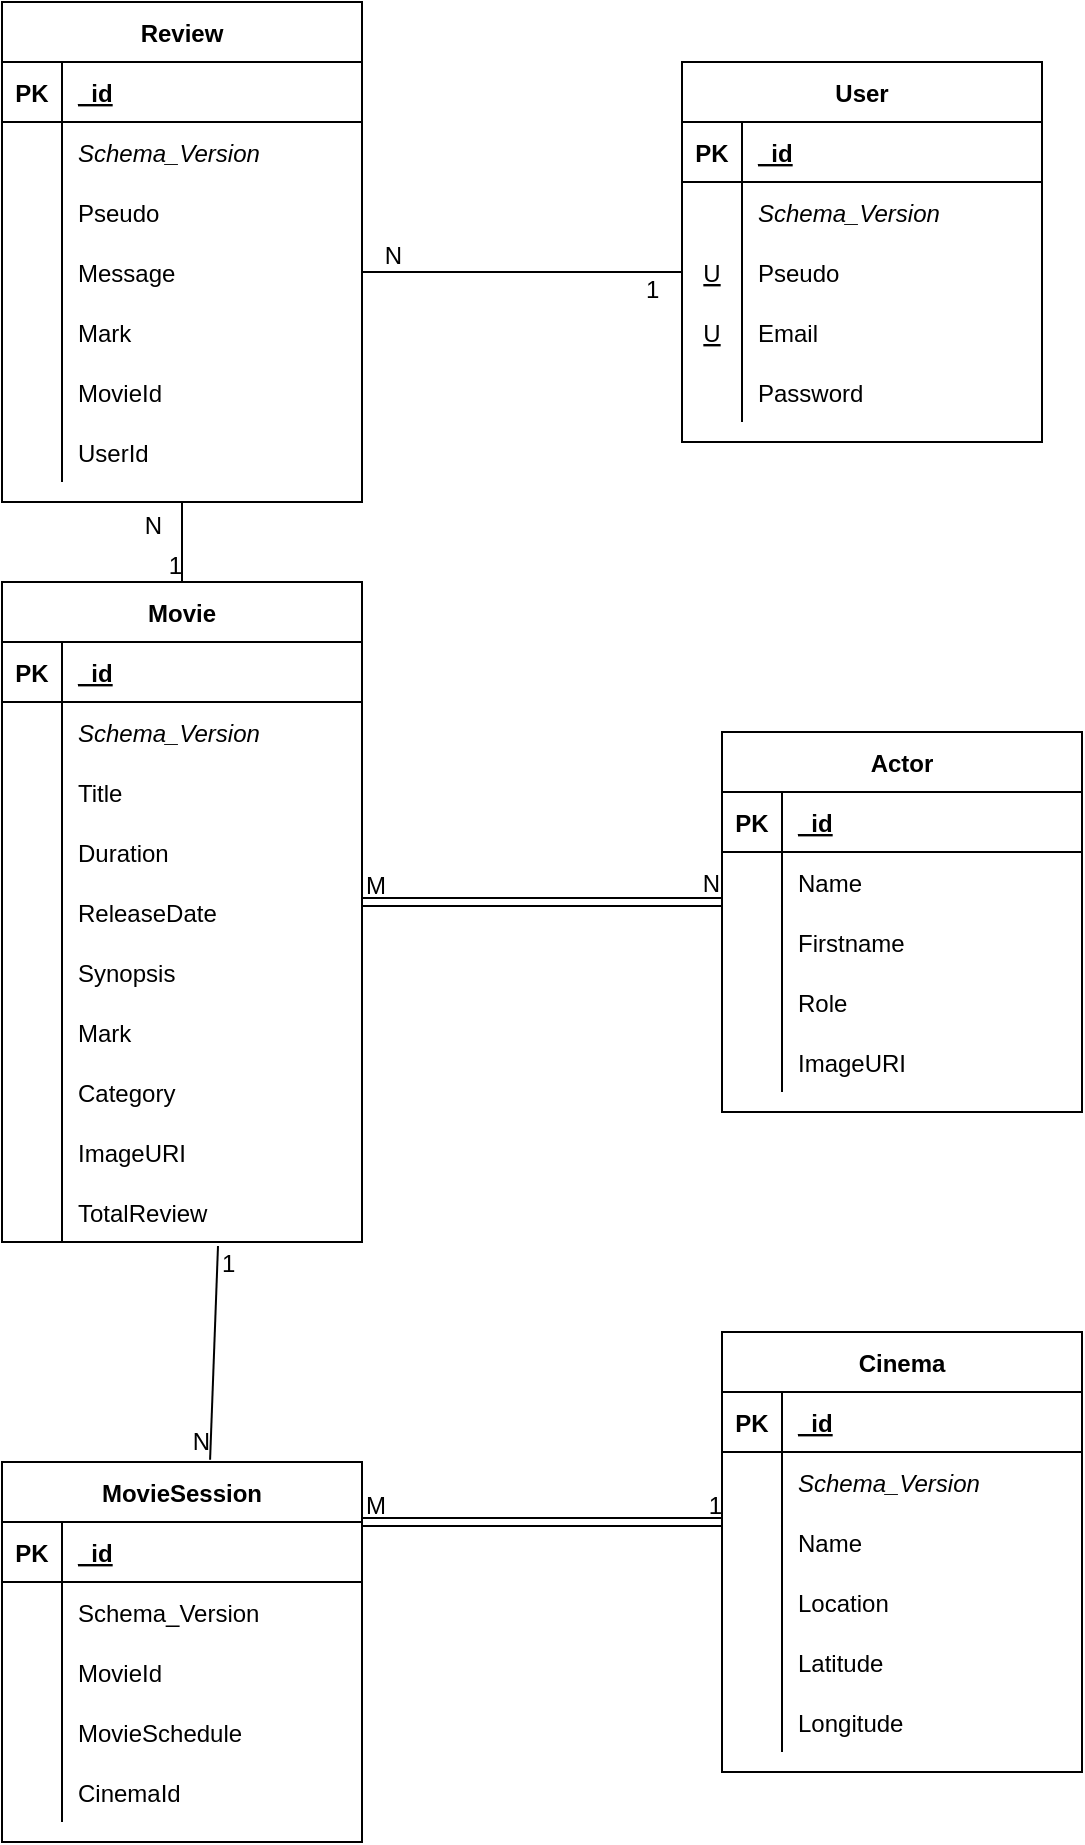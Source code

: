 <mxfile version="18.2.1" type="device"><diagram id="uJwfXhEHUluJpsTlse5D" name="Page-1"><mxGraphModel dx="1422" dy="883" grid="1" gridSize="10" guides="1" tooltips="1" connect="1" arrows="1" fold="1" page="1" pageScale="1" pageWidth="827" pageHeight="1169" math="0" shadow="0"><root><mxCell id="0"/><mxCell id="1" parent="0"/><mxCell id="zOQINoJxuEgMX7o-FheW-20" value="Movie" style="shape=table;startSize=30;container=1;collapsible=1;childLayout=tableLayout;fixedRows=1;rowLines=0;fontStyle=1;align=center;resizeLast=1;" parent="1" vertex="1"><mxGeometry x="120" y="300" width="180" height="330" as="geometry"/></mxCell><mxCell id="zOQINoJxuEgMX7o-FheW-21" value="" style="shape=tableRow;horizontal=0;startSize=0;swimlaneHead=0;swimlaneBody=0;fillColor=none;collapsible=0;dropTarget=0;points=[[0,0.5],[1,0.5]];portConstraint=eastwest;top=0;left=0;right=0;bottom=1;" parent="zOQINoJxuEgMX7o-FheW-20" vertex="1"><mxGeometry y="30" width="180" height="30" as="geometry"/></mxCell><mxCell id="zOQINoJxuEgMX7o-FheW-22" value="PK" style="shape=partialRectangle;connectable=0;fillColor=none;top=0;left=0;bottom=0;right=0;fontStyle=1;overflow=hidden;" parent="zOQINoJxuEgMX7o-FheW-21" vertex="1"><mxGeometry width="30" height="30" as="geometry"><mxRectangle width="30" height="30" as="alternateBounds"/></mxGeometry></mxCell><mxCell id="zOQINoJxuEgMX7o-FheW-23" value="_id" style="shape=partialRectangle;connectable=0;fillColor=none;top=0;left=0;bottom=0;right=0;align=left;spacingLeft=6;fontStyle=5;overflow=hidden;" parent="zOQINoJxuEgMX7o-FheW-21" vertex="1"><mxGeometry x="30" width="150" height="30" as="geometry"><mxRectangle width="150" height="30" as="alternateBounds"/></mxGeometry></mxCell><mxCell id="zOQINoJxuEgMX7o-FheW-24" value="" style="shape=tableRow;horizontal=0;startSize=0;swimlaneHead=0;swimlaneBody=0;fillColor=none;collapsible=0;dropTarget=0;points=[[0,0.5],[1,0.5]];portConstraint=eastwest;top=0;left=0;right=0;bottom=0;" parent="zOQINoJxuEgMX7o-FheW-20" vertex="1"><mxGeometry y="60" width="180" height="30" as="geometry"/></mxCell><mxCell id="zOQINoJxuEgMX7o-FheW-25" value="" style="shape=partialRectangle;connectable=0;fillColor=none;top=0;left=0;bottom=0;right=0;editable=1;overflow=hidden;" parent="zOQINoJxuEgMX7o-FheW-24" vertex="1"><mxGeometry width="30" height="30" as="geometry"><mxRectangle width="30" height="30" as="alternateBounds"/></mxGeometry></mxCell><mxCell id="zOQINoJxuEgMX7o-FheW-26" value="Schema_Version" style="shape=partialRectangle;connectable=0;fillColor=none;top=0;left=0;bottom=0;right=0;align=left;spacingLeft=6;overflow=hidden;fontStyle=2" parent="zOQINoJxuEgMX7o-FheW-24" vertex="1"><mxGeometry x="30" width="150" height="30" as="geometry"><mxRectangle width="150" height="30" as="alternateBounds"/></mxGeometry></mxCell><mxCell id="z8nAR2-6Ts7YczPW5j-P-28" value="" style="shape=tableRow;horizontal=0;startSize=0;swimlaneHead=0;swimlaneBody=0;fillColor=none;collapsible=0;dropTarget=0;points=[[0,0.5],[1,0.5]];portConstraint=eastwest;top=0;left=0;right=0;bottom=0;" parent="zOQINoJxuEgMX7o-FheW-20" vertex="1"><mxGeometry y="90" width="180" height="30" as="geometry"/></mxCell><mxCell id="z8nAR2-6Ts7YczPW5j-P-29" value="" style="shape=partialRectangle;connectable=0;fillColor=none;top=0;left=0;bottom=0;right=0;editable=1;overflow=hidden;" parent="z8nAR2-6Ts7YczPW5j-P-28" vertex="1"><mxGeometry width="30" height="30" as="geometry"><mxRectangle width="30" height="30" as="alternateBounds"/></mxGeometry></mxCell><mxCell id="z8nAR2-6Ts7YczPW5j-P-30" value="Title" style="shape=partialRectangle;connectable=0;fillColor=none;top=0;left=0;bottom=0;right=0;align=left;spacingLeft=6;overflow=hidden;" parent="z8nAR2-6Ts7YczPW5j-P-28" vertex="1"><mxGeometry x="30" width="150" height="30" as="geometry"><mxRectangle width="150" height="30" as="alternateBounds"/></mxGeometry></mxCell><mxCell id="zOQINoJxuEgMX7o-FheW-27" value="" style="shape=tableRow;horizontal=0;startSize=0;swimlaneHead=0;swimlaneBody=0;fillColor=none;collapsible=0;dropTarget=0;points=[[0,0.5],[1,0.5]];portConstraint=eastwest;top=0;left=0;right=0;bottom=0;" parent="zOQINoJxuEgMX7o-FheW-20" vertex="1"><mxGeometry y="120" width="180" height="30" as="geometry"/></mxCell><mxCell id="zOQINoJxuEgMX7o-FheW-28" value="" style="shape=partialRectangle;connectable=0;fillColor=none;top=0;left=0;bottom=0;right=0;editable=1;overflow=hidden;" parent="zOQINoJxuEgMX7o-FheW-27" vertex="1"><mxGeometry width="30" height="30" as="geometry"><mxRectangle width="30" height="30" as="alternateBounds"/></mxGeometry></mxCell><mxCell id="zOQINoJxuEgMX7o-FheW-29" value="Duration" style="shape=partialRectangle;connectable=0;fillColor=none;top=0;left=0;bottom=0;right=0;align=left;spacingLeft=6;overflow=hidden;" parent="zOQINoJxuEgMX7o-FheW-27" vertex="1"><mxGeometry x="30" width="150" height="30" as="geometry"><mxRectangle width="150" height="30" as="alternateBounds"/></mxGeometry></mxCell><mxCell id="zOQINoJxuEgMX7o-FheW-30" value="" style="shape=tableRow;horizontal=0;startSize=0;swimlaneHead=0;swimlaneBody=0;fillColor=none;collapsible=0;dropTarget=0;points=[[0,0.5],[1,0.5]];portConstraint=eastwest;top=0;left=0;right=0;bottom=0;" parent="zOQINoJxuEgMX7o-FheW-20" vertex="1"><mxGeometry y="150" width="180" height="30" as="geometry"/></mxCell><mxCell id="zOQINoJxuEgMX7o-FheW-31" value="" style="shape=partialRectangle;connectable=0;fillColor=none;top=0;left=0;bottom=0;right=0;editable=1;overflow=hidden;" parent="zOQINoJxuEgMX7o-FheW-30" vertex="1"><mxGeometry width="30" height="30" as="geometry"><mxRectangle width="30" height="30" as="alternateBounds"/></mxGeometry></mxCell><mxCell id="zOQINoJxuEgMX7o-FheW-32" value="ReleaseDate" style="shape=partialRectangle;connectable=0;fillColor=none;top=0;left=0;bottom=0;right=0;align=left;spacingLeft=6;overflow=hidden;" parent="zOQINoJxuEgMX7o-FheW-30" vertex="1"><mxGeometry x="30" width="150" height="30" as="geometry"><mxRectangle width="150" height="30" as="alternateBounds"/></mxGeometry></mxCell><mxCell id="zOQINoJxuEgMX7o-FheW-47" value="" style="shape=tableRow;horizontal=0;startSize=0;swimlaneHead=0;swimlaneBody=0;fillColor=none;collapsible=0;dropTarget=0;points=[[0,0.5],[1,0.5]];portConstraint=eastwest;top=0;left=0;right=0;bottom=0;" parent="zOQINoJxuEgMX7o-FheW-20" vertex="1"><mxGeometry y="180" width="180" height="30" as="geometry"/></mxCell><mxCell id="zOQINoJxuEgMX7o-FheW-48" value="" style="shape=partialRectangle;connectable=0;fillColor=none;top=0;left=0;bottom=0;right=0;editable=1;overflow=hidden;" parent="zOQINoJxuEgMX7o-FheW-47" vertex="1"><mxGeometry width="30" height="30" as="geometry"><mxRectangle width="30" height="30" as="alternateBounds"/></mxGeometry></mxCell><mxCell id="zOQINoJxuEgMX7o-FheW-49" value="Synopsis" style="shape=partialRectangle;connectable=0;fillColor=none;top=0;left=0;bottom=0;right=0;align=left;spacingLeft=6;overflow=hidden;" parent="zOQINoJxuEgMX7o-FheW-47" vertex="1"><mxGeometry x="30" width="150" height="30" as="geometry"><mxRectangle width="150" height="30" as="alternateBounds"/></mxGeometry></mxCell><mxCell id="zOQINoJxuEgMX7o-FheW-53" value="" style="shape=tableRow;horizontal=0;startSize=0;swimlaneHead=0;swimlaneBody=0;fillColor=none;collapsible=0;dropTarget=0;points=[[0,0.5],[1,0.5]];portConstraint=eastwest;top=0;left=0;right=0;bottom=0;" parent="zOQINoJxuEgMX7o-FheW-20" vertex="1"><mxGeometry y="210" width="180" height="30" as="geometry"/></mxCell><mxCell id="zOQINoJxuEgMX7o-FheW-54" value="" style="shape=partialRectangle;connectable=0;fillColor=none;top=0;left=0;bottom=0;right=0;editable=1;overflow=hidden;" parent="zOQINoJxuEgMX7o-FheW-53" vertex="1"><mxGeometry width="30" height="30" as="geometry"><mxRectangle width="30" height="30" as="alternateBounds"/></mxGeometry></mxCell><mxCell id="zOQINoJxuEgMX7o-FheW-55" value="Mark" style="shape=partialRectangle;connectable=0;fillColor=none;top=0;left=0;bottom=0;right=0;align=left;spacingLeft=6;overflow=hidden;" parent="zOQINoJxuEgMX7o-FheW-53" vertex="1"><mxGeometry x="30" width="150" height="30" as="geometry"><mxRectangle width="150" height="30" as="alternateBounds"/></mxGeometry></mxCell><mxCell id="zOQINoJxuEgMX7o-FheW-56" value="" style="shape=tableRow;horizontal=0;startSize=0;swimlaneHead=0;swimlaneBody=0;fillColor=none;collapsible=0;dropTarget=0;points=[[0,0.5],[1,0.5]];portConstraint=eastwest;top=0;left=0;right=0;bottom=0;" parent="zOQINoJxuEgMX7o-FheW-20" vertex="1"><mxGeometry y="240" width="180" height="30" as="geometry"/></mxCell><mxCell id="zOQINoJxuEgMX7o-FheW-57" value="" style="shape=partialRectangle;connectable=0;fillColor=none;top=0;left=0;bottom=0;right=0;editable=1;overflow=hidden;" parent="zOQINoJxuEgMX7o-FheW-56" vertex="1"><mxGeometry width="30" height="30" as="geometry"><mxRectangle width="30" height="30" as="alternateBounds"/></mxGeometry></mxCell><mxCell id="zOQINoJxuEgMX7o-FheW-58" value="Category" style="shape=partialRectangle;connectable=0;fillColor=none;top=0;left=0;bottom=0;right=0;align=left;spacingLeft=6;overflow=hidden;" parent="zOQINoJxuEgMX7o-FheW-56" vertex="1"><mxGeometry x="30" width="150" height="30" as="geometry"><mxRectangle width="150" height="30" as="alternateBounds"/></mxGeometry></mxCell><mxCell id="zOQINoJxuEgMX7o-FheW-59" value="" style="shape=tableRow;horizontal=0;startSize=0;swimlaneHead=0;swimlaneBody=0;fillColor=none;collapsible=0;dropTarget=0;points=[[0,0.5],[1,0.5]];portConstraint=eastwest;top=0;left=0;right=0;bottom=0;" parent="zOQINoJxuEgMX7o-FheW-20" vertex="1"><mxGeometry y="270" width="180" height="30" as="geometry"/></mxCell><mxCell id="zOQINoJxuEgMX7o-FheW-60" value="" style="shape=partialRectangle;connectable=0;fillColor=none;top=0;left=0;bottom=0;right=0;editable=1;overflow=hidden;" parent="zOQINoJxuEgMX7o-FheW-59" vertex="1"><mxGeometry width="30" height="30" as="geometry"><mxRectangle width="30" height="30" as="alternateBounds"/></mxGeometry></mxCell><mxCell id="zOQINoJxuEgMX7o-FheW-61" value="ImageURI" style="shape=partialRectangle;connectable=0;fillColor=none;top=0;left=0;bottom=0;right=0;align=left;spacingLeft=6;overflow=hidden;" parent="zOQINoJxuEgMX7o-FheW-59" vertex="1"><mxGeometry x="30" width="150" height="30" as="geometry"><mxRectangle width="150" height="30" as="alternateBounds"/></mxGeometry></mxCell><mxCell id="zOQINoJxuEgMX7o-FheW-231" value="" style="shape=tableRow;horizontal=0;startSize=0;swimlaneHead=0;swimlaneBody=0;fillColor=none;collapsible=0;dropTarget=0;points=[[0,0.5],[1,0.5]];portConstraint=eastwest;top=0;left=0;right=0;bottom=0;" parent="zOQINoJxuEgMX7o-FheW-20" vertex="1"><mxGeometry y="300" width="180" height="30" as="geometry"/></mxCell><mxCell id="zOQINoJxuEgMX7o-FheW-232" value="" style="shape=partialRectangle;connectable=0;fillColor=none;top=0;left=0;bottom=0;right=0;editable=1;overflow=hidden;" parent="zOQINoJxuEgMX7o-FheW-231" vertex="1"><mxGeometry width="30" height="30" as="geometry"><mxRectangle width="30" height="30" as="alternateBounds"/></mxGeometry></mxCell><mxCell id="zOQINoJxuEgMX7o-FheW-233" value="TotalReview" style="shape=partialRectangle;connectable=0;fillColor=none;top=0;left=0;bottom=0;right=0;align=left;spacingLeft=6;overflow=hidden;" parent="zOQINoJxuEgMX7o-FheW-231" vertex="1"><mxGeometry x="30" width="150" height="30" as="geometry"><mxRectangle width="150" height="30" as="alternateBounds"/></mxGeometry></mxCell><mxCell id="zOQINoJxuEgMX7o-FheW-62" value="Actor" style="shape=table;startSize=30;container=1;collapsible=1;childLayout=tableLayout;fixedRows=1;rowLines=0;fontStyle=1;align=center;resizeLast=1;" parent="1" vertex="1"><mxGeometry x="480" y="375" width="180" height="190" as="geometry"/></mxCell><mxCell id="zOQINoJxuEgMX7o-FheW-63" value="" style="shape=tableRow;horizontal=0;startSize=0;swimlaneHead=0;swimlaneBody=0;fillColor=none;collapsible=0;dropTarget=0;points=[[0,0.5],[1,0.5]];portConstraint=eastwest;top=0;left=0;right=0;bottom=1;" parent="zOQINoJxuEgMX7o-FheW-62" vertex="1"><mxGeometry y="30" width="180" height="30" as="geometry"/></mxCell><mxCell id="zOQINoJxuEgMX7o-FheW-64" value="PK" style="shape=partialRectangle;connectable=0;fillColor=none;top=0;left=0;bottom=0;right=0;fontStyle=1;overflow=hidden;" parent="zOQINoJxuEgMX7o-FheW-63" vertex="1"><mxGeometry width="30" height="30" as="geometry"><mxRectangle width="30" height="30" as="alternateBounds"/></mxGeometry></mxCell><mxCell id="zOQINoJxuEgMX7o-FheW-65" value="_id" style="shape=partialRectangle;connectable=0;fillColor=none;top=0;left=0;bottom=0;right=0;align=left;spacingLeft=6;fontStyle=5;overflow=hidden;" parent="zOQINoJxuEgMX7o-FheW-63" vertex="1"><mxGeometry x="30" width="150" height="30" as="geometry"><mxRectangle width="150" height="30" as="alternateBounds"/></mxGeometry></mxCell><mxCell id="zOQINoJxuEgMX7o-FheW-66" value="" style="shape=tableRow;horizontal=0;startSize=0;swimlaneHead=0;swimlaneBody=0;fillColor=none;collapsible=0;dropTarget=0;points=[[0,0.5],[1,0.5]];portConstraint=eastwest;top=0;left=0;right=0;bottom=0;" parent="zOQINoJxuEgMX7o-FheW-62" vertex="1"><mxGeometry y="60" width="180" height="30" as="geometry"/></mxCell><mxCell id="zOQINoJxuEgMX7o-FheW-67" value="" style="shape=partialRectangle;connectable=0;fillColor=none;top=0;left=0;bottom=0;right=0;editable=1;overflow=hidden;" parent="zOQINoJxuEgMX7o-FheW-66" vertex="1"><mxGeometry width="30" height="30" as="geometry"><mxRectangle width="30" height="30" as="alternateBounds"/></mxGeometry></mxCell><mxCell id="zOQINoJxuEgMX7o-FheW-68" value="Name" style="shape=partialRectangle;connectable=0;fillColor=none;top=0;left=0;bottom=0;right=0;align=left;spacingLeft=6;overflow=hidden;" parent="zOQINoJxuEgMX7o-FheW-66" vertex="1"><mxGeometry x="30" width="150" height="30" as="geometry"><mxRectangle width="150" height="30" as="alternateBounds"/></mxGeometry></mxCell><mxCell id="zOQINoJxuEgMX7o-FheW-69" value="" style="shape=tableRow;horizontal=0;startSize=0;swimlaneHead=0;swimlaneBody=0;fillColor=none;collapsible=0;dropTarget=0;points=[[0,0.5],[1,0.5]];portConstraint=eastwest;top=0;left=0;right=0;bottom=0;" parent="zOQINoJxuEgMX7o-FheW-62" vertex="1"><mxGeometry y="90" width="180" height="30" as="geometry"/></mxCell><mxCell id="zOQINoJxuEgMX7o-FheW-70" value="" style="shape=partialRectangle;connectable=0;fillColor=none;top=0;left=0;bottom=0;right=0;editable=1;overflow=hidden;" parent="zOQINoJxuEgMX7o-FheW-69" vertex="1"><mxGeometry width="30" height="30" as="geometry"><mxRectangle width="30" height="30" as="alternateBounds"/></mxGeometry></mxCell><mxCell id="zOQINoJxuEgMX7o-FheW-71" value="Firstname" style="shape=partialRectangle;connectable=0;fillColor=none;top=0;left=0;bottom=0;right=0;align=left;spacingLeft=6;overflow=hidden;" parent="zOQINoJxuEgMX7o-FheW-69" vertex="1"><mxGeometry x="30" width="150" height="30" as="geometry"><mxRectangle width="150" height="30" as="alternateBounds"/></mxGeometry></mxCell><mxCell id="zOQINoJxuEgMX7o-FheW-72" value="" style="shape=tableRow;horizontal=0;startSize=0;swimlaneHead=0;swimlaneBody=0;fillColor=none;collapsible=0;dropTarget=0;points=[[0,0.5],[1,0.5]];portConstraint=eastwest;top=0;left=0;right=0;bottom=0;" parent="zOQINoJxuEgMX7o-FheW-62" vertex="1"><mxGeometry y="120" width="180" height="30" as="geometry"/></mxCell><mxCell id="zOQINoJxuEgMX7o-FheW-73" value="" style="shape=partialRectangle;connectable=0;fillColor=none;top=0;left=0;bottom=0;right=0;editable=1;overflow=hidden;" parent="zOQINoJxuEgMX7o-FheW-72" vertex="1"><mxGeometry width="30" height="30" as="geometry"><mxRectangle width="30" height="30" as="alternateBounds"/></mxGeometry></mxCell><mxCell id="zOQINoJxuEgMX7o-FheW-74" value="Role" style="shape=partialRectangle;connectable=0;fillColor=none;top=0;left=0;bottom=0;right=0;align=left;spacingLeft=6;overflow=hidden;" parent="zOQINoJxuEgMX7o-FheW-72" vertex="1"><mxGeometry x="30" width="150" height="30" as="geometry"><mxRectangle width="150" height="30" as="alternateBounds"/></mxGeometry></mxCell><mxCell id="zOQINoJxuEgMX7o-FheW-84" value="" style="shape=tableRow;horizontal=0;startSize=0;swimlaneHead=0;swimlaneBody=0;fillColor=none;collapsible=0;dropTarget=0;points=[[0,0.5],[1,0.5]];portConstraint=eastwest;top=0;left=0;right=0;bottom=0;" parent="zOQINoJxuEgMX7o-FheW-62" vertex="1"><mxGeometry y="150" width="180" height="30" as="geometry"/></mxCell><mxCell id="zOQINoJxuEgMX7o-FheW-85" value="" style="shape=partialRectangle;connectable=0;fillColor=none;top=0;left=0;bottom=0;right=0;editable=1;overflow=hidden;" parent="zOQINoJxuEgMX7o-FheW-84" vertex="1"><mxGeometry width="30" height="30" as="geometry"><mxRectangle width="30" height="30" as="alternateBounds"/></mxGeometry></mxCell><mxCell id="zOQINoJxuEgMX7o-FheW-86" value="ImageURI" style="shape=partialRectangle;connectable=0;fillColor=none;top=0;left=0;bottom=0;right=0;align=left;spacingLeft=6;overflow=hidden;" parent="zOQINoJxuEgMX7o-FheW-84" vertex="1"><mxGeometry x="30" width="150" height="30" as="geometry"><mxRectangle width="150" height="30" as="alternateBounds"/></mxGeometry></mxCell><mxCell id="zOQINoJxuEgMX7o-FheW-81" value="" style="shape=link;html=1;rounded=0;entryX=0;entryY=0.833;entryDx=0;entryDy=0;entryPerimeter=0;" parent="1" target="zOQINoJxuEgMX7o-FheW-66" edge="1"><mxGeometry relative="1" as="geometry"><mxPoint x="300" y="460" as="sourcePoint"/><mxPoint x="460" y="460" as="targetPoint"/></mxGeometry></mxCell><mxCell id="zOQINoJxuEgMX7o-FheW-82" value="M" style="resizable=0;html=1;align=left;verticalAlign=bottom;" parent="zOQINoJxuEgMX7o-FheW-81" connectable="0" vertex="1"><mxGeometry x="-1" relative="1" as="geometry"/></mxCell><mxCell id="zOQINoJxuEgMX7o-FheW-83" value="N" style="resizable=0;html=1;align=right;verticalAlign=bottom;" parent="zOQINoJxuEgMX7o-FheW-81" connectable="0" vertex="1"><mxGeometry x="1" relative="1" as="geometry"/></mxCell><mxCell id="zOQINoJxuEgMX7o-FheW-87" value="Cinema" style="shape=table;startSize=30;container=1;collapsible=1;childLayout=tableLayout;fixedRows=1;rowLines=0;fontStyle=1;align=center;resizeLast=1;" parent="1" vertex="1"><mxGeometry x="480" y="675" width="180" height="220" as="geometry"/></mxCell><mxCell id="zOQINoJxuEgMX7o-FheW-88" value="" style="shape=tableRow;horizontal=0;startSize=0;swimlaneHead=0;swimlaneBody=0;fillColor=none;collapsible=0;dropTarget=0;points=[[0,0.5],[1,0.5]];portConstraint=eastwest;top=0;left=0;right=0;bottom=1;" parent="zOQINoJxuEgMX7o-FheW-87" vertex="1"><mxGeometry y="30" width="180" height="30" as="geometry"/></mxCell><mxCell id="zOQINoJxuEgMX7o-FheW-89" value="PK" style="shape=partialRectangle;connectable=0;fillColor=none;top=0;left=0;bottom=0;right=0;fontStyle=1;overflow=hidden;" parent="zOQINoJxuEgMX7o-FheW-88" vertex="1"><mxGeometry width="30" height="30" as="geometry"><mxRectangle width="30" height="30" as="alternateBounds"/></mxGeometry></mxCell><mxCell id="zOQINoJxuEgMX7o-FheW-90" value="_id" style="shape=partialRectangle;connectable=0;fillColor=none;top=0;left=0;bottom=0;right=0;align=left;spacingLeft=6;fontStyle=5;overflow=hidden;" parent="zOQINoJxuEgMX7o-FheW-88" vertex="1"><mxGeometry x="30" width="150" height="30" as="geometry"><mxRectangle width="150" height="30" as="alternateBounds"/></mxGeometry></mxCell><mxCell id="zOQINoJxuEgMX7o-FheW-91" value="" style="shape=tableRow;horizontal=0;startSize=0;swimlaneHead=0;swimlaneBody=0;fillColor=none;collapsible=0;dropTarget=0;points=[[0,0.5],[1,0.5]];portConstraint=eastwest;top=0;left=0;right=0;bottom=0;" parent="zOQINoJxuEgMX7o-FheW-87" vertex="1"><mxGeometry y="60" width="180" height="30" as="geometry"/></mxCell><mxCell id="zOQINoJxuEgMX7o-FheW-92" value="" style="shape=partialRectangle;connectable=0;fillColor=none;top=0;left=0;bottom=0;right=0;editable=1;overflow=hidden;" parent="zOQINoJxuEgMX7o-FheW-91" vertex="1"><mxGeometry width="30" height="30" as="geometry"><mxRectangle width="30" height="30" as="alternateBounds"/></mxGeometry></mxCell><mxCell id="zOQINoJxuEgMX7o-FheW-93" value="Schema_Version" style="shape=partialRectangle;connectable=0;fillColor=none;top=0;left=0;bottom=0;right=0;align=left;spacingLeft=6;overflow=hidden;fontStyle=2" parent="zOQINoJxuEgMX7o-FheW-91" vertex="1"><mxGeometry x="30" width="150" height="30" as="geometry"><mxRectangle width="150" height="30" as="alternateBounds"/></mxGeometry></mxCell><mxCell id="z8nAR2-6Ts7YczPW5j-P-31" value="" style="shape=tableRow;horizontal=0;startSize=0;swimlaneHead=0;swimlaneBody=0;fillColor=none;collapsible=0;dropTarget=0;points=[[0,0.5],[1,0.5]];portConstraint=eastwest;top=0;left=0;right=0;bottom=0;" parent="zOQINoJxuEgMX7o-FheW-87" vertex="1"><mxGeometry y="90" width="180" height="30" as="geometry"/></mxCell><mxCell id="z8nAR2-6Ts7YczPW5j-P-32" value="" style="shape=partialRectangle;connectable=0;fillColor=none;top=0;left=0;bottom=0;right=0;editable=1;overflow=hidden;" parent="z8nAR2-6Ts7YczPW5j-P-31" vertex="1"><mxGeometry width="30" height="30" as="geometry"><mxRectangle width="30" height="30" as="alternateBounds"/></mxGeometry></mxCell><mxCell id="z8nAR2-6Ts7YczPW5j-P-33" value="Name" style="shape=partialRectangle;connectable=0;fillColor=none;top=0;left=0;bottom=0;right=0;align=left;spacingLeft=6;overflow=hidden;" parent="z8nAR2-6Ts7YczPW5j-P-31" vertex="1"><mxGeometry x="30" width="150" height="30" as="geometry"><mxRectangle width="150" height="30" as="alternateBounds"/></mxGeometry></mxCell><mxCell id="zOQINoJxuEgMX7o-FheW-94" value="" style="shape=tableRow;horizontal=0;startSize=0;swimlaneHead=0;swimlaneBody=0;fillColor=none;collapsible=0;dropTarget=0;points=[[0,0.5],[1,0.5]];portConstraint=eastwest;top=0;left=0;right=0;bottom=0;" parent="zOQINoJxuEgMX7o-FheW-87" vertex="1"><mxGeometry y="120" width="180" height="30" as="geometry"/></mxCell><mxCell id="zOQINoJxuEgMX7o-FheW-95" value="" style="shape=partialRectangle;connectable=0;fillColor=none;top=0;left=0;bottom=0;right=0;editable=1;overflow=hidden;" parent="zOQINoJxuEgMX7o-FheW-94" vertex="1"><mxGeometry width="30" height="30" as="geometry"><mxRectangle width="30" height="30" as="alternateBounds"/></mxGeometry></mxCell><mxCell id="zOQINoJxuEgMX7o-FheW-96" value="Location" style="shape=partialRectangle;connectable=0;fillColor=none;top=0;left=0;bottom=0;right=0;align=left;spacingLeft=6;overflow=hidden;" parent="zOQINoJxuEgMX7o-FheW-94" vertex="1"><mxGeometry x="30" width="150" height="30" as="geometry"><mxRectangle width="150" height="30" as="alternateBounds"/></mxGeometry></mxCell><mxCell id="iRKhWgUXdqyPancf5nvb-1" value="" style="shape=tableRow;horizontal=0;startSize=0;swimlaneHead=0;swimlaneBody=0;fillColor=none;collapsible=0;dropTarget=0;points=[[0,0.5],[1,0.5]];portConstraint=eastwest;top=0;left=0;right=0;bottom=0;" vertex="1" parent="zOQINoJxuEgMX7o-FheW-87"><mxGeometry y="150" width="180" height="30" as="geometry"/></mxCell><mxCell id="iRKhWgUXdqyPancf5nvb-2" value="" style="shape=partialRectangle;connectable=0;fillColor=none;top=0;left=0;bottom=0;right=0;editable=1;overflow=hidden;" vertex="1" parent="iRKhWgUXdqyPancf5nvb-1"><mxGeometry width="30" height="30" as="geometry"><mxRectangle width="30" height="30" as="alternateBounds"/></mxGeometry></mxCell><mxCell id="iRKhWgUXdqyPancf5nvb-3" value="Latitude" style="shape=partialRectangle;connectable=0;fillColor=none;top=0;left=0;bottom=0;right=0;align=left;spacingLeft=6;overflow=hidden;" vertex="1" parent="iRKhWgUXdqyPancf5nvb-1"><mxGeometry x="30" width="150" height="30" as="geometry"><mxRectangle width="150" height="30" as="alternateBounds"/></mxGeometry></mxCell><mxCell id="iRKhWgUXdqyPancf5nvb-4" value="" style="shape=tableRow;horizontal=0;startSize=0;swimlaneHead=0;swimlaneBody=0;fillColor=none;collapsible=0;dropTarget=0;points=[[0,0.5],[1,0.5]];portConstraint=eastwest;top=0;left=0;right=0;bottom=0;" vertex="1" parent="zOQINoJxuEgMX7o-FheW-87"><mxGeometry y="180" width="180" height="30" as="geometry"/></mxCell><mxCell id="iRKhWgUXdqyPancf5nvb-5" value="" style="shape=partialRectangle;connectable=0;fillColor=none;top=0;left=0;bottom=0;right=0;editable=1;overflow=hidden;" vertex="1" parent="iRKhWgUXdqyPancf5nvb-4"><mxGeometry width="30" height="30" as="geometry"><mxRectangle width="30" height="30" as="alternateBounds"/></mxGeometry></mxCell><mxCell id="iRKhWgUXdqyPancf5nvb-6" value="Longitude" style="shape=partialRectangle;connectable=0;fillColor=none;top=0;left=0;bottom=0;right=0;align=left;spacingLeft=6;overflow=hidden;" vertex="1" parent="iRKhWgUXdqyPancf5nvb-4"><mxGeometry x="30" width="150" height="30" as="geometry"><mxRectangle width="150" height="30" as="alternateBounds"/></mxGeometry></mxCell><mxCell id="zOQINoJxuEgMX7o-FheW-100" value="MovieSession" style="shape=table;startSize=30;container=1;collapsible=1;childLayout=tableLayout;fixedRows=1;rowLines=0;fontStyle=1;align=center;resizeLast=1;" parent="1" vertex="1"><mxGeometry x="120" y="740" width="180" height="190" as="geometry"/></mxCell><mxCell id="zOQINoJxuEgMX7o-FheW-101" value="" style="shape=tableRow;horizontal=0;startSize=0;swimlaneHead=0;swimlaneBody=0;fillColor=none;collapsible=0;dropTarget=0;points=[[0,0.5],[1,0.5]];portConstraint=eastwest;top=0;left=0;right=0;bottom=1;" parent="zOQINoJxuEgMX7o-FheW-100" vertex="1"><mxGeometry y="30" width="180" height="30" as="geometry"/></mxCell><mxCell id="zOQINoJxuEgMX7o-FheW-102" value="PK" style="shape=partialRectangle;connectable=0;fillColor=none;top=0;left=0;bottom=0;right=0;fontStyle=1;overflow=hidden;" parent="zOQINoJxuEgMX7o-FheW-101" vertex="1"><mxGeometry width="30" height="30" as="geometry"><mxRectangle width="30" height="30" as="alternateBounds"/></mxGeometry></mxCell><mxCell id="zOQINoJxuEgMX7o-FheW-103" value="_id" style="shape=partialRectangle;connectable=0;fillColor=none;top=0;left=0;bottom=0;right=0;align=left;spacingLeft=6;fontStyle=5;overflow=hidden;" parent="zOQINoJxuEgMX7o-FheW-101" vertex="1"><mxGeometry x="30" width="150" height="30" as="geometry"><mxRectangle width="150" height="30" as="alternateBounds"/></mxGeometry></mxCell><mxCell id="zOQINoJxuEgMX7o-FheW-104" value="" style="shape=tableRow;horizontal=0;startSize=0;swimlaneHead=0;swimlaneBody=0;fillColor=none;collapsible=0;dropTarget=0;points=[[0,0.5],[1,0.5]];portConstraint=eastwest;top=0;left=0;right=0;bottom=0;" parent="zOQINoJxuEgMX7o-FheW-100" vertex="1"><mxGeometry y="60" width="180" height="30" as="geometry"/></mxCell><mxCell id="zOQINoJxuEgMX7o-FheW-105" value="" style="shape=partialRectangle;connectable=0;fillColor=none;top=0;left=0;bottom=0;right=0;editable=1;overflow=hidden;" parent="zOQINoJxuEgMX7o-FheW-104" vertex="1"><mxGeometry width="30" height="30" as="geometry"><mxRectangle width="30" height="30" as="alternateBounds"/></mxGeometry></mxCell><mxCell id="zOQINoJxuEgMX7o-FheW-106" value="Schema_Version" style="shape=partialRectangle;connectable=0;fillColor=none;top=0;left=0;bottom=0;right=0;align=left;spacingLeft=6;overflow=hidden;" parent="zOQINoJxuEgMX7o-FheW-104" vertex="1"><mxGeometry x="30" width="150" height="30" as="geometry"><mxRectangle width="150" height="30" as="alternateBounds"/></mxGeometry></mxCell><mxCell id="z8nAR2-6Ts7YczPW5j-P-34" value="" style="shape=tableRow;horizontal=0;startSize=0;swimlaneHead=0;swimlaneBody=0;fillColor=none;collapsible=0;dropTarget=0;points=[[0,0.5],[1,0.5]];portConstraint=eastwest;top=0;left=0;right=0;bottom=0;" parent="zOQINoJxuEgMX7o-FheW-100" vertex="1"><mxGeometry y="90" width="180" height="30" as="geometry"/></mxCell><mxCell id="z8nAR2-6Ts7YczPW5j-P-35" value="" style="shape=partialRectangle;connectable=0;fillColor=none;top=0;left=0;bottom=0;right=0;editable=1;overflow=hidden;" parent="z8nAR2-6Ts7YczPW5j-P-34" vertex="1"><mxGeometry width="30" height="30" as="geometry"><mxRectangle width="30" height="30" as="alternateBounds"/></mxGeometry></mxCell><mxCell id="z8nAR2-6Ts7YczPW5j-P-36" value="MovieId" style="shape=partialRectangle;connectable=0;fillColor=none;top=0;left=0;bottom=0;right=0;align=left;spacingLeft=6;overflow=hidden;" parent="z8nAR2-6Ts7YczPW5j-P-34" vertex="1"><mxGeometry x="30" width="150" height="30" as="geometry"><mxRectangle width="150" height="30" as="alternateBounds"/></mxGeometry></mxCell><mxCell id="zOQINoJxuEgMX7o-FheW-107" value="" style="shape=tableRow;horizontal=0;startSize=0;swimlaneHead=0;swimlaneBody=0;fillColor=none;collapsible=0;dropTarget=0;points=[[0,0.5],[1,0.5]];portConstraint=eastwest;top=0;left=0;right=0;bottom=0;" parent="zOQINoJxuEgMX7o-FheW-100" vertex="1"><mxGeometry y="120" width="180" height="30" as="geometry"/></mxCell><mxCell id="zOQINoJxuEgMX7o-FheW-108" value="" style="shape=partialRectangle;connectable=0;fillColor=none;top=0;left=0;bottom=0;right=0;editable=1;overflow=hidden;" parent="zOQINoJxuEgMX7o-FheW-107" vertex="1"><mxGeometry width="30" height="30" as="geometry"><mxRectangle width="30" height="30" as="alternateBounds"/></mxGeometry></mxCell><mxCell id="zOQINoJxuEgMX7o-FheW-109" value="MovieSchedule" style="shape=partialRectangle;connectable=0;fillColor=none;top=0;left=0;bottom=0;right=0;align=left;spacingLeft=6;overflow=hidden;" parent="zOQINoJxuEgMX7o-FheW-107" vertex="1"><mxGeometry x="30" width="150" height="30" as="geometry"><mxRectangle width="150" height="30" as="alternateBounds"/></mxGeometry></mxCell><mxCell id="zOQINoJxuEgMX7o-FheW-110" value="" style="shape=tableRow;horizontal=0;startSize=0;swimlaneHead=0;swimlaneBody=0;fillColor=none;collapsible=0;dropTarget=0;points=[[0,0.5],[1,0.5]];portConstraint=eastwest;top=0;left=0;right=0;bottom=0;" parent="zOQINoJxuEgMX7o-FheW-100" vertex="1"><mxGeometry y="150" width="180" height="30" as="geometry"/></mxCell><mxCell id="zOQINoJxuEgMX7o-FheW-111" value="" style="shape=partialRectangle;connectable=0;fillColor=none;top=0;left=0;bottom=0;right=0;editable=1;overflow=hidden;" parent="zOQINoJxuEgMX7o-FheW-110" vertex="1"><mxGeometry width="30" height="30" as="geometry"><mxRectangle width="30" height="30" as="alternateBounds"/></mxGeometry></mxCell><mxCell id="zOQINoJxuEgMX7o-FheW-112" value="CinemaId" style="shape=partialRectangle;connectable=0;fillColor=none;top=0;left=0;bottom=0;right=0;align=left;spacingLeft=6;overflow=hidden;" parent="zOQINoJxuEgMX7o-FheW-110" vertex="1"><mxGeometry x="30" width="150" height="30" as="geometry"><mxRectangle width="150" height="30" as="alternateBounds"/></mxGeometry></mxCell><mxCell id="zOQINoJxuEgMX7o-FheW-113" value="" style="shape=link;html=1;rounded=0;" parent="1" edge="1"><mxGeometry relative="1" as="geometry"><mxPoint x="300" y="770" as="sourcePoint"/><mxPoint x="480" y="770" as="targetPoint"/></mxGeometry></mxCell><mxCell id="zOQINoJxuEgMX7o-FheW-114" value="M" style="resizable=0;html=1;align=left;verticalAlign=bottom;" parent="zOQINoJxuEgMX7o-FheW-113" connectable="0" vertex="1"><mxGeometry x="-1" relative="1" as="geometry"/></mxCell><mxCell id="zOQINoJxuEgMX7o-FheW-115" value="1" style="resizable=0;html=1;align=right;verticalAlign=bottom;" parent="zOQINoJxuEgMX7o-FheW-113" connectable="0" vertex="1"><mxGeometry x="1" relative="1" as="geometry"/></mxCell><mxCell id="zOQINoJxuEgMX7o-FheW-116" value="User" style="shape=table;startSize=30;container=1;collapsible=1;childLayout=tableLayout;fixedRows=1;rowLines=0;fontStyle=1;align=center;resizeLast=1;" parent="1" vertex="1"><mxGeometry x="460" y="40" width="180" height="190" as="geometry"/></mxCell><mxCell id="zOQINoJxuEgMX7o-FheW-117" value="" style="shape=tableRow;horizontal=0;startSize=0;swimlaneHead=0;swimlaneBody=0;fillColor=none;collapsible=0;dropTarget=0;points=[[0,0.5],[1,0.5]];portConstraint=eastwest;top=0;left=0;right=0;bottom=1;" parent="zOQINoJxuEgMX7o-FheW-116" vertex="1"><mxGeometry y="30" width="180" height="30" as="geometry"/></mxCell><mxCell id="zOQINoJxuEgMX7o-FheW-118" value="PK" style="shape=partialRectangle;connectable=0;fillColor=none;top=0;left=0;bottom=0;right=0;fontStyle=1;overflow=hidden;" parent="zOQINoJxuEgMX7o-FheW-117" vertex="1"><mxGeometry width="30" height="30" as="geometry"><mxRectangle width="30" height="30" as="alternateBounds"/></mxGeometry></mxCell><mxCell id="zOQINoJxuEgMX7o-FheW-119" value="_id" style="shape=partialRectangle;connectable=0;fillColor=none;top=0;left=0;bottom=0;right=0;align=left;spacingLeft=6;fontStyle=5;overflow=hidden;" parent="zOQINoJxuEgMX7o-FheW-117" vertex="1"><mxGeometry x="30" width="150" height="30" as="geometry"><mxRectangle width="150" height="30" as="alternateBounds"/></mxGeometry></mxCell><mxCell id="zOQINoJxuEgMX7o-FheW-120" value="" style="shape=tableRow;horizontal=0;startSize=0;swimlaneHead=0;swimlaneBody=0;fillColor=none;collapsible=0;dropTarget=0;points=[[0,0.5],[1,0.5]];portConstraint=eastwest;top=0;left=0;right=0;bottom=0;" parent="zOQINoJxuEgMX7o-FheW-116" vertex="1"><mxGeometry y="60" width="180" height="30" as="geometry"/></mxCell><mxCell id="zOQINoJxuEgMX7o-FheW-121" value="" style="shape=partialRectangle;connectable=0;fillColor=none;top=0;left=0;bottom=0;right=0;editable=1;overflow=hidden;fontStyle=4" parent="zOQINoJxuEgMX7o-FheW-120" vertex="1"><mxGeometry width="30" height="30" as="geometry"><mxRectangle width="30" height="30" as="alternateBounds"/></mxGeometry></mxCell><mxCell id="zOQINoJxuEgMX7o-FheW-122" value="Schema_Version" style="shape=partialRectangle;connectable=0;fillColor=none;top=0;left=0;bottom=0;right=0;align=left;spacingLeft=6;overflow=hidden;fontStyle=2" parent="zOQINoJxuEgMX7o-FheW-120" vertex="1"><mxGeometry x="30" width="150" height="30" as="geometry"><mxRectangle width="150" height="30" as="alternateBounds"/></mxGeometry></mxCell><mxCell id="z8nAR2-6Ts7YczPW5j-P-37" value="" style="shape=tableRow;horizontal=0;startSize=0;swimlaneHead=0;swimlaneBody=0;fillColor=none;collapsible=0;dropTarget=0;points=[[0,0.5],[1,0.5]];portConstraint=eastwest;top=0;left=0;right=0;bottom=0;" parent="zOQINoJxuEgMX7o-FheW-116" vertex="1"><mxGeometry y="90" width="180" height="30" as="geometry"/></mxCell><mxCell id="z8nAR2-6Ts7YczPW5j-P-38" value="U" style="shape=partialRectangle;connectable=0;fillColor=none;top=0;left=0;bottom=0;right=0;editable=1;overflow=hidden;fontStyle=4" parent="z8nAR2-6Ts7YczPW5j-P-37" vertex="1"><mxGeometry width="30" height="30" as="geometry"><mxRectangle width="30" height="30" as="alternateBounds"/></mxGeometry></mxCell><mxCell id="z8nAR2-6Ts7YczPW5j-P-39" value="Pseudo" style="shape=partialRectangle;connectable=0;fillColor=none;top=0;left=0;bottom=0;right=0;align=left;spacingLeft=6;overflow=hidden;" parent="z8nAR2-6Ts7YczPW5j-P-37" vertex="1"><mxGeometry x="30" width="150" height="30" as="geometry"><mxRectangle width="150" height="30" as="alternateBounds"/></mxGeometry></mxCell><mxCell id="zOQINoJxuEgMX7o-FheW-123" value="" style="shape=tableRow;horizontal=0;startSize=0;swimlaneHead=0;swimlaneBody=0;fillColor=none;collapsible=0;dropTarget=0;points=[[0,0.5],[1,0.5]];portConstraint=eastwest;top=0;left=0;right=0;bottom=0;" parent="zOQINoJxuEgMX7o-FheW-116" vertex="1"><mxGeometry y="120" width="180" height="30" as="geometry"/></mxCell><mxCell id="zOQINoJxuEgMX7o-FheW-124" value="U" style="shape=partialRectangle;connectable=0;fillColor=none;top=0;left=0;bottom=0;right=0;editable=1;overflow=hidden;fontStyle=4" parent="zOQINoJxuEgMX7o-FheW-123" vertex="1"><mxGeometry width="30" height="30" as="geometry"><mxRectangle width="30" height="30" as="alternateBounds"/></mxGeometry></mxCell><mxCell id="zOQINoJxuEgMX7o-FheW-125" value="Email" style="shape=partialRectangle;connectable=0;fillColor=none;top=0;left=0;bottom=0;right=0;align=left;spacingLeft=6;overflow=hidden;" parent="zOQINoJxuEgMX7o-FheW-123" vertex="1"><mxGeometry x="30" width="150" height="30" as="geometry"><mxRectangle width="150" height="30" as="alternateBounds"/></mxGeometry></mxCell><mxCell id="zOQINoJxuEgMX7o-FheW-126" value="" style="shape=tableRow;horizontal=0;startSize=0;swimlaneHead=0;swimlaneBody=0;fillColor=none;collapsible=0;dropTarget=0;points=[[0,0.5],[1,0.5]];portConstraint=eastwest;top=0;left=0;right=0;bottom=0;" parent="zOQINoJxuEgMX7o-FheW-116" vertex="1"><mxGeometry y="150" width="180" height="30" as="geometry"/></mxCell><mxCell id="zOQINoJxuEgMX7o-FheW-127" value="" style="shape=partialRectangle;connectable=0;fillColor=none;top=0;left=0;bottom=0;right=0;editable=1;overflow=hidden;" parent="zOQINoJxuEgMX7o-FheW-126" vertex="1"><mxGeometry width="30" height="30" as="geometry"><mxRectangle width="30" height="30" as="alternateBounds"/></mxGeometry></mxCell><mxCell id="zOQINoJxuEgMX7o-FheW-128" value="Password" style="shape=partialRectangle;connectable=0;fillColor=none;top=0;left=0;bottom=0;right=0;align=left;spacingLeft=6;overflow=hidden;" parent="zOQINoJxuEgMX7o-FheW-126" vertex="1"><mxGeometry x="30" width="150" height="30" as="geometry"><mxRectangle width="150" height="30" as="alternateBounds"/></mxGeometry></mxCell><mxCell id="zOQINoJxuEgMX7o-FheW-129" value="Review" style="shape=table;startSize=30;container=1;collapsible=1;childLayout=tableLayout;fixedRows=1;rowLines=0;fontStyle=1;align=center;resizeLast=1;" parent="1" vertex="1"><mxGeometry x="120" y="10" width="180" height="250" as="geometry"/></mxCell><mxCell id="zOQINoJxuEgMX7o-FheW-130" value="" style="shape=tableRow;horizontal=0;startSize=0;swimlaneHead=0;swimlaneBody=0;fillColor=none;collapsible=0;dropTarget=0;points=[[0,0.5],[1,0.5]];portConstraint=eastwest;top=0;left=0;right=0;bottom=1;" parent="zOQINoJxuEgMX7o-FheW-129" vertex="1"><mxGeometry y="30" width="180" height="30" as="geometry"/></mxCell><mxCell id="zOQINoJxuEgMX7o-FheW-131" value="PK" style="shape=partialRectangle;connectable=0;fillColor=none;top=0;left=0;bottom=0;right=0;fontStyle=1;overflow=hidden;" parent="zOQINoJxuEgMX7o-FheW-130" vertex="1"><mxGeometry width="30" height="30" as="geometry"><mxRectangle width="30" height="30" as="alternateBounds"/></mxGeometry></mxCell><mxCell id="zOQINoJxuEgMX7o-FheW-132" value="_id" style="shape=partialRectangle;connectable=0;fillColor=none;top=0;left=0;bottom=0;right=0;align=left;spacingLeft=6;fontStyle=5;overflow=hidden;" parent="zOQINoJxuEgMX7o-FheW-130" vertex="1"><mxGeometry x="30" width="150" height="30" as="geometry"><mxRectangle width="150" height="30" as="alternateBounds"/></mxGeometry></mxCell><mxCell id="zOQINoJxuEgMX7o-FheW-133" value="" style="shape=tableRow;horizontal=0;startSize=0;swimlaneHead=0;swimlaneBody=0;fillColor=none;collapsible=0;dropTarget=0;points=[[0,0.5],[1,0.5]];portConstraint=eastwest;top=0;left=0;right=0;bottom=0;" parent="zOQINoJxuEgMX7o-FheW-129" vertex="1"><mxGeometry y="60" width="180" height="30" as="geometry"/></mxCell><mxCell id="zOQINoJxuEgMX7o-FheW-134" value="" style="shape=partialRectangle;connectable=0;fillColor=none;top=0;left=0;bottom=0;right=0;editable=1;overflow=hidden;" parent="zOQINoJxuEgMX7o-FheW-133" vertex="1"><mxGeometry width="30" height="30" as="geometry"><mxRectangle width="30" height="30" as="alternateBounds"/></mxGeometry></mxCell><mxCell id="zOQINoJxuEgMX7o-FheW-135" value="Schema_Version" style="shape=partialRectangle;connectable=0;fillColor=none;top=0;left=0;bottom=0;right=0;align=left;spacingLeft=6;overflow=hidden;fontStyle=2" parent="zOQINoJxuEgMX7o-FheW-133" vertex="1"><mxGeometry x="30" width="150" height="30" as="geometry"><mxRectangle width="150" height="30" as="alternateBounds"/></mxGeometry></mxCell><mxCell id="z8nAR2-6Ts7YczPW5j-P-40" value="" style="shape=tableRow;horizontal=0;startSize=0;swimlaneHead=0;swimlaneBody=0;fillColor=none;collapsible=0;dropTarget=0;points=[[0,0.5],[1,0.5]];portConstraint=eastwest;top=0;left=0;right=0;bottom=0;" parent="zOQINoJxuEgMX7o-FheW-129" vertex="1"><mxGeometry y="90" width="180" height="30" as="geometry"/></mxCell><mxCell id="z8nAR2-6Ts7YczPW5j-P-41" value="" style="shape=partialRectangle;connectable=0;fillColor=none;top=0;left=0;bottom=0;right=0;editable=1;overflow=hidden;" parent="z8nAR2-6Ts7YczPW5j-P-40" vertex="1"><mxGeometry width="30" height="30" as="geometry"><mxRectangle width="30" height="30" as="alternateBounds"/></mxGeometry></mxCell><mxCell id="z8nAR2-6Ts7YczPW5j-P-42" value="Pseudo" style="shape=partialRectangle;connectable=0;fillColor=none;top=0;left=0;bottom=0;right=0;align=left;spacingLeft=6;overflow=hidden;" parent="z8nAR2-6Ts7YczPW5j-P-40" vertex="1"><mxGeometry x="30" width="150" height="30" as="geometry"><mxRectangle width="150" height="30" as="alternateBounds"/></mxGeometry></mxCell><mxCell id="zOQINoJxuEgMX7o-FheW-136" value="" style="shape=tableRow;horizontal=0;startSize=0;swimlaneHead=0;swimlaneBody=0;fillColor=none;collapsible=0;dropTarget=0;points=[[0,0.5],[1,0.5]];portConstraint=eastwest;top=0;left=0;right=0;bottom=0;" parent="zOQINoJxuEgMX7o-FheW-129" vertex="1"><mxGeometry y="120" width="180" height="30" as="geometry"/></mxCell><mxCell id="zOQINoJxuEgMX7o-FheW-137" value="" style="shape=partialRectangle;connectable=0;fillColor=none;top=0;left=0;bottom=0;right=0;editable=1;overflow=hidden;" parent="zOQINoJxuEgMX7o-FheW-136" vertex="1"><mxGeometry width="30" height="30" as="geometry"><mxRectangle width="30" height="30" as="alternateBounds"/></mxGeometry></mxCell><mxCell id="zOQINoJxuEgMX7o-FheW-138" value="Message" style="shape=partialRectangle;connectable=0;fillColor=none;top=0;left=0;bottom=0;right=0;align=left;spacingLeft=6;overflow=hidden;" parent="zOQINoJxuEgMX7o-FheW-136" vertex="1"><mxGeometry x="30" width="150" height="30" as="geometry"><mxRectangle width="150" height="30" as="alternateBounds"/></mxGeometry></mxCell><mxCell id="zOQINoJxuEgMX7o-FheW-139" value="" style="shape=tableRow;horizontal=0;startSize=0;swimlaneHead=0;swimlaneBody=0;fillColor=none;collapsible=0;dropTarget=0;points=[[0,0.5],[1,0.5]];portConstraint=eastwest;top=0;left=0;right=0;bottom=0;" parent="zOQINoJxuEgMX7o-FheW-129" vertex="1"><mxGeometry y="150" width="180" height="30" as="geometry"/></mxCell><mxCell id="zOQINoJxuEgMX7o-FheW-140" value="" style="shape=partialRectangle;connectable=0;fillColor=none;top=0;left=0;bottom=0;right=0;editable=1;overflow=hidden;" parent="zOQINoJxuEgMX7o-FheW-139" vertex="1"><mxGeometry width="30" height="30" as="geometry"><mxRectangle width="30" height="30" as="alternateBounds"/></mxGeometry></mxCell><mxCell id="zOQINoJxuEgMX7o-FheW-141" value="Mark" style="shape=partialRectangle;connectable=0;fillColor=none;top=0;left=0;bottom=0;right=0;align=left;spacingLeft=6;overflow=hidden;" parent="zOQINoJxuEgMX7o-FheW-139" vertex="1"><mxGeometry x="30" width="150" height="30" as="geometry"><mxRectangle width="150" height="30" as="alternateBounds"/></mxGeometry></mxCell><mxCell id="zOQINoJxuEgMX7o-FheW-142" value="" style="shape=tableRow;horizontal=0;startSize=0;swimlaneHead=0;swimlaneBody=0;fillColor=none;collapsible=0;dropTarget=0;points=[[0,0.5],[1,0.5]];portConstraint=eastwest;top=0;left=0;right=0;bottom=0;" parent="zOQINoJxuEgMX7o-FheW-129" vertex="1"><mxGeometry y="180" width="180" height="30" as="geometry"/></mxCell><mxCell id="zOQINoJxuEgMX7o-FheW-143" value="" style="shape=partialRectangle;connectable=0;fillColor=none;top=0;left=0;bottom=0;right=0;editable=1;overflow=hidden;" parent="zOQINoJxuEgMX7o-FheW-142" vertex="1"><mxGeometry width="30" height="30" as="geometry"><mxRectangle width="30" height="30" as="alternateBounds"/></mxGeometry></mxCell><mxCell id="zOQINoJxuEgMX7o-FheW-144" value="MovieId" style="shape=partialRectangle;connectable=0;fillColor=none;top=0;left=0;bottom=0;right=0;align=left;spacingLeft=6;overflow=hidden;" parent="zOQINoJxuEgMX7o-FheW-142" vertex="1"><mxGeometry x="30" width="150" height="30" as="geometry"><mxRectangle width="150" height="30" as="alternateBounds"/></mxGeometry></mxCell><mxCell id="iRKhWgUXdqyPancf5nvb-7" value="" style="shape=tableRow;horizontal=0;startSize=0;swimlaneHead=0;swimlaneBody=0;fillColor=none;collapsible=0;dropTarget=0;points=[[0,0.5],[1,0.5]];portConstraint=eastwest;top=0;left=0;right=0;bottom=0;" vertex="1" parent="zOQINoJxuEgMX7o-FheW-129"><mxGeometry y="210" width="180" height="30" as="geometry"/></mxCell><mxCell id="iRKhWgUXdqyPancf5nvb-8" value="" style="shape=partialRectangle;connectable=0;fillColor=none;top=0;left=0;bottom=0;right=0;editable=1;overflow=hidden;" vertex="1" parent="iRKhWgUXdqyPancf5nvb-7"><mxGeometry width="30" height="30" as="geometry"><mxRectangle width="30" height="30" as="alternateBounds"/></mxGeometry></mxCell><mxCell id="iRKhWgUXdqyPancf5nvb-9" value="UserId" style="shape=partialRectangle;connectable=0;fillColor=none;top=0;left=0;bottom=0;right=0;align=left;spacingLeft=6;overflow=hidden;" vertex="1" parent="iRKhWgUXdqyPancf5nvb-7"><mxGeometry x="30" width="150" height="30" as="geometry"><mxRectangle width="150" height="30" as="alternateBounds"/></mxGeometry></mxCell><mxCell id="zOQINoJxuEgMX7o-FheW-148" value="" style="endArrow=none;html=1;rounded=0;exitX=0.6;exitY=1.067;exitDx=0;exitDy=0;exitPerimeter=0;entryX=0.578;entryY=-0.006;entryDx=0;entryDy=0;entryPerimeter=0;" parent="1" source="zOQINoJxuEgMX7o-FheW-231" target="zOQINoJxuEgMX7o-FheW-100" edge="1"><mxGeometry relative="1" as="geometry"><mxPoint x="220" y="600" as="sourcePoint"/><mxPoint x="560" y="730" as="targetPoint"/></mxGeometry></mxCell><mxCell id="zOQINoJxuEgMX7o-FheW-149" value="1" style="resizable=0;html=1;align=left;verticalAlign=bottom;" parent="zOQINoJxuEgMX7o-FheW-148" connectable="0" vertex="1"><mxGeometry x="-1" relative="1" as="geometry"><mxPoint y="17" as="offset"/></mxGeometry></mxCell><mxCell id="zOQINoJxuEgMX7o-FheW-150" value="N" style="resizable=0;html=1;align=right;verticalAlign=bottom;" parent="zOQINoJxuEgMX7o-FheW-148" connectable="0" vertex="1"><mxGeometry x="1" relative="1" as="geometry"/></mxCell><mxCell id="zOQINoJxuEgMX7o-FheW-227" value="" style="endArrow=none;html=1;rounded=0;exitX=0.5;exitY=1;exitDx=0;exitDy=0;entryX=0.5;entryY=0;entryDx=0;entryDy=0;" parent="1" source="zOQINoJxuEgMX7o-FheW-129" target="zOQINoJxuEgMX7o-FheW-20" edge="1"><mxGeometry relative="1" as="geometry"><mxPoint x="410" y="410" as="sourcePoint"/><mxPoint x="570" y="410" as="targetPoint"/></mxGeometry></mxCell><mxCell id="zOQINoJxuEgMX7o-FheW-228" value="1" style="resizable=0;html=1;align=right;verticalAlign=bottom;" parent="zOQINoJxuEgMX7o-FheW-227" connectable="0" vertex="1"><mxGeometry x="1" relative="1" as="geometry"/></mxCell><mxCell id="zOQINoJxuEgMX7o-FheW-229" value="" style="endArrow=none;html=1;rounded=0;exitX=0.5;exitY=0;exitDx=0;exitDy=0;entryX=0.5;entryY=1;entryDx=0;entryDy=0;" parent="1" source="zOQINoJxuEgMX7o-FheW-20" target="zOQINoJxuEgMX7o-FheW-129" edge="1"><mxGeometry relative="1" as="geometry"><mxPoint x="410" y="410" as="sourcePoint"/><mxPoint x="570" y="410" as="targetPoint"/></mxGeometry></mxCell><mxCell id="zOQINoJxuEgMX7o-FheW-230" value="N" style="resizable=0;html=1;align=right;verticalAlign=bottom;" parent="zOQINoJxuEgMX7o-FheW-229" connectable="0" vertex="1"><mxGeometry x="1" relative="1" as="geometry"><mxPoint x="-10" y="20" as="offset"/></mxGeometry></mxCell><mxCell id="iRKhWgUXdqyPancf5nvb-10" value="" style="endArrow=none;html=1;rounded=0;exitX=0;exitY=0.5;exitDx=0;exitDy=0;entryX=1;entryY=0.5;entryDx=0;entryDy=0;" edge="1" parent="1" source="z8nAR2-6Ts7YczPW5j-P-37" target="zOQINoJxuEgMX7o-FheW-136"><mxGeometry relative="1" as="geometry"><mxPoint x="373.96" y="140" as="sourcePoint"/><mxPoint x="370" y="246.85" as="targetPoint"/></mxGeometry></mxCell><mxCell id="iRKhWgUXdqyPancf5nvb-11" value="1" style="resizable=0;html=1;align=left;verticalAlign=bottom;" connectable="0" vertex="1" parent="iRKhWgUXdqyPancf5nvb-10"><mxGeometry x="-1" relative="1" as="geometry"><mxPoint x="-20" y="17" as="offset"/></mxGeometry></mxCell><mxCell id="iRKhWgUXdqyPancf5nvb-12" value="N" style="resizable=0;html=1;align=right;verticalAlign=bottom;" connectable="0" vertex="1" parent="iRKhWgUXdqyPancf5nvb-10"><mxGeometry x="1" relative="1" as="geometry"><mxPoint x="20" as="offset"/></mxGeometry></mxCell></root></mxGraphModel></diagram></mxfile>